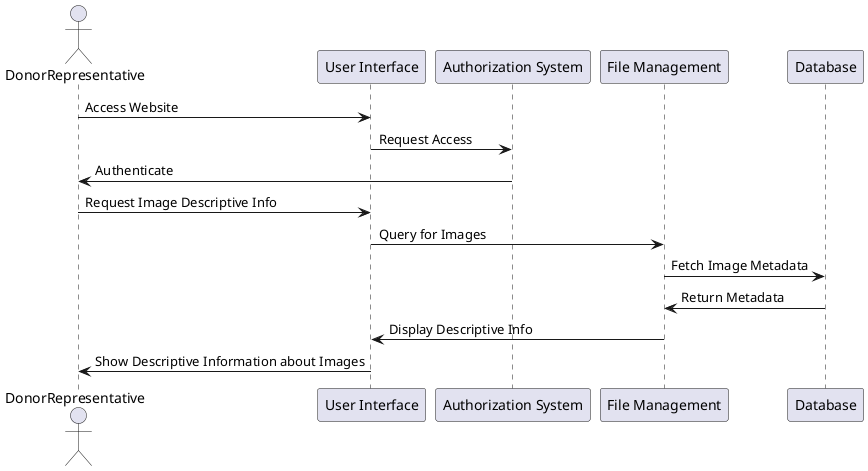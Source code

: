 @startuml
actor DonorRepresentative as DR
participant "User Interface" as UI
participant "Authorization System" as Auth
participant "File Management" as FM
participant "Database" as DB

DR -> UI : Access Website
UI -> Auth : Request Access
Auth -> DR : Authenticate
DR -> UI : Request Image Descriptive Info
UI -> FM : Query for Images
FM -> DB : Fetch Image Metadata
DB -> FM : Return Metadata
FM -> UI : Display Descriptive Info
UI -> DR : Show Descriptive Information about Images
@enduml